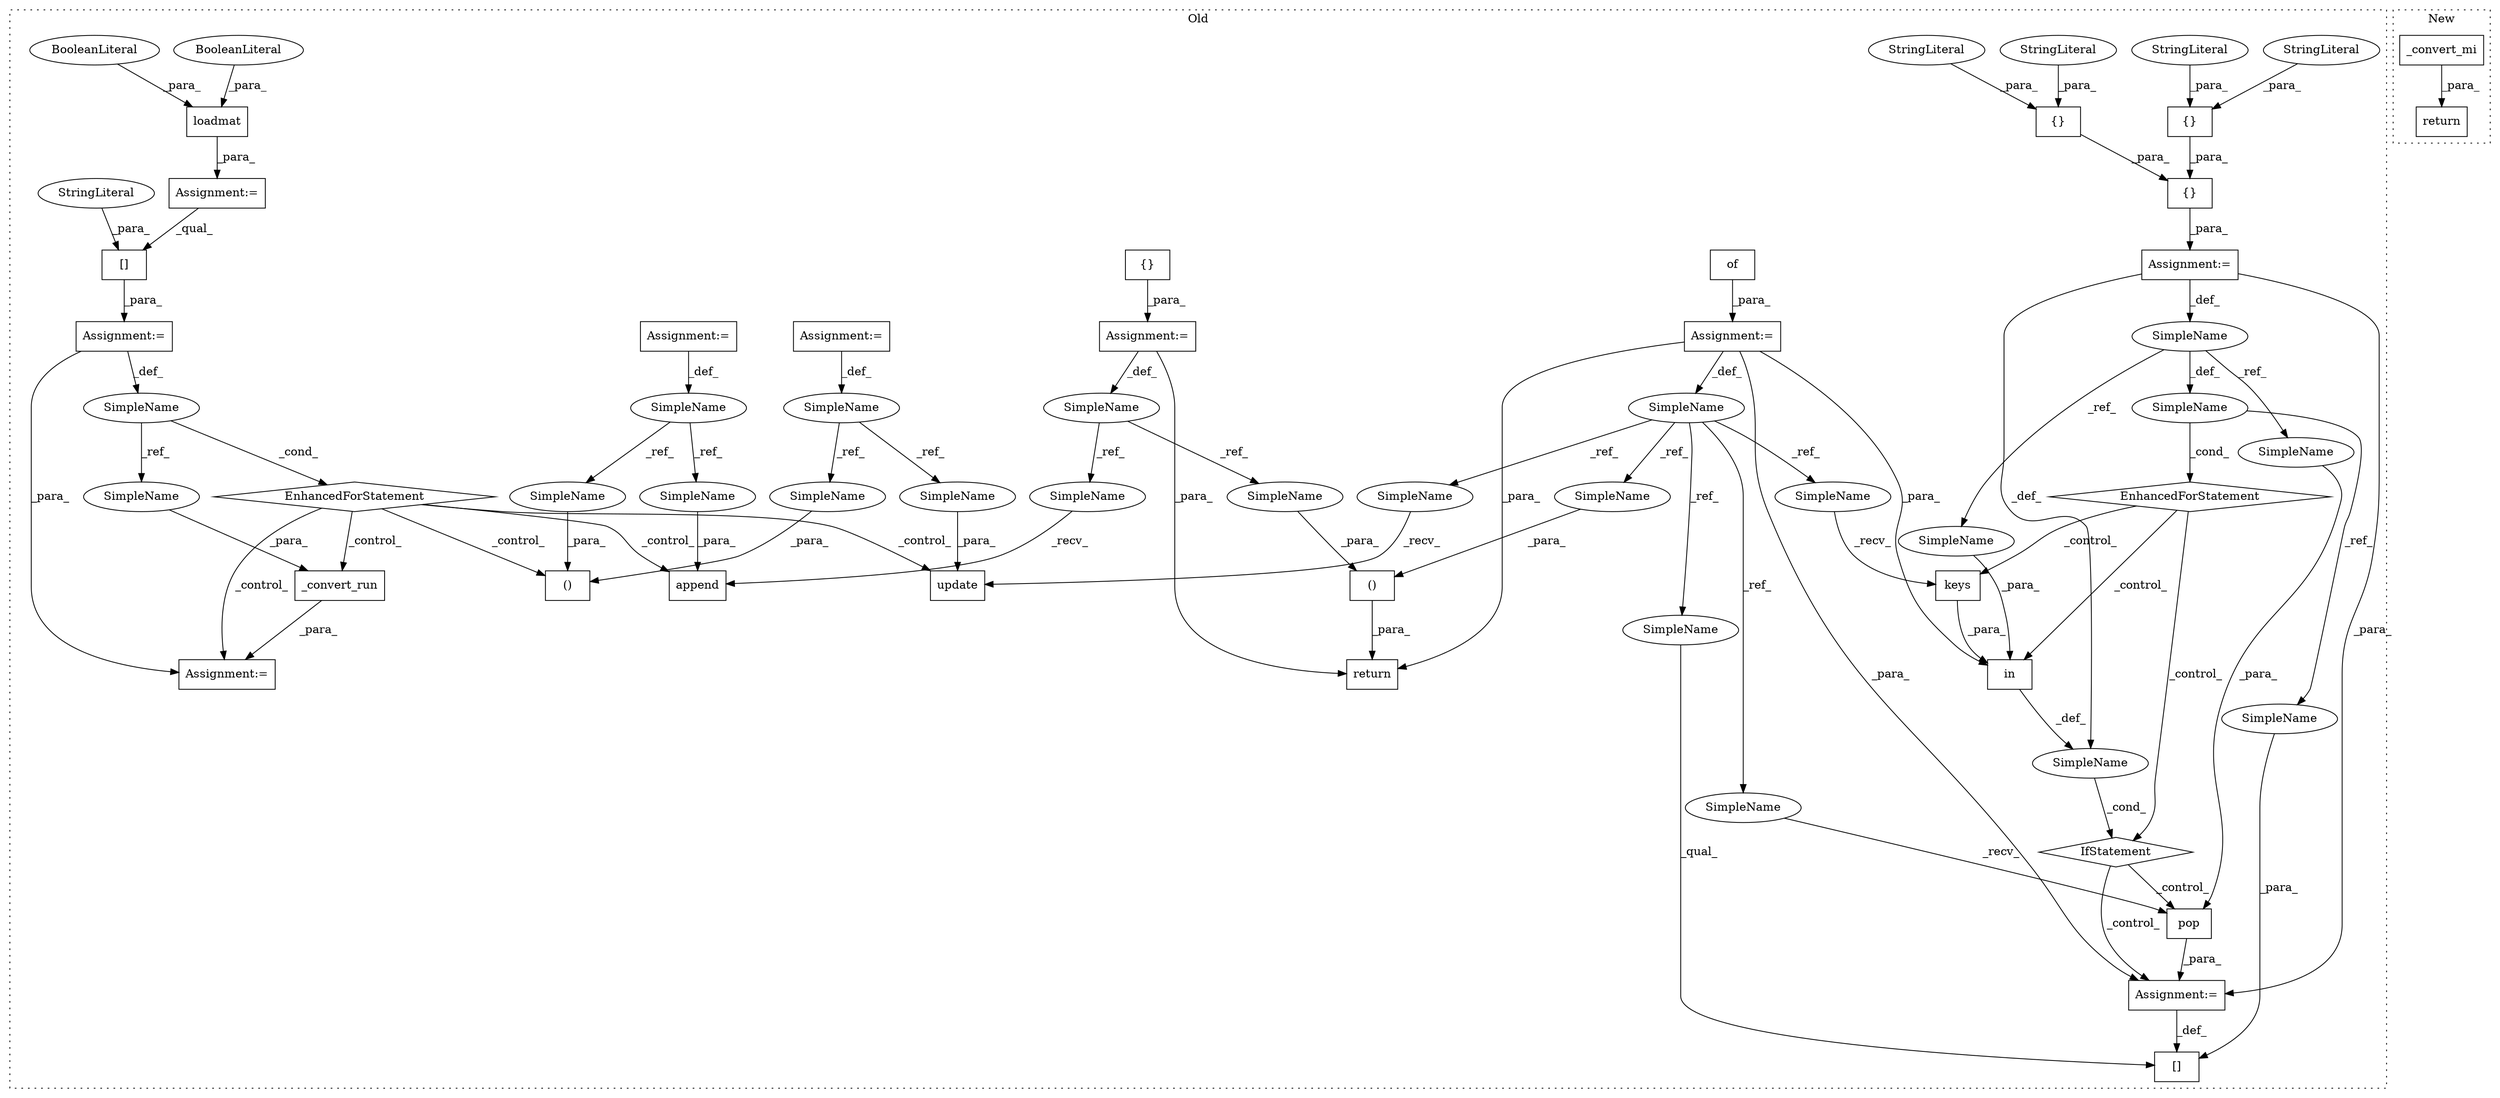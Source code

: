 digraph G {
subgraph cluster0 {
1 [label="_convert_run" a="32" s="6276,6318" l="13,1" shape="box"];
4 [label="EnhancedForStatement" a="70" s="6155,6234" l="57,2" shape="diamond"];
5 [label="()" a="106" s="6255" l="19" shape="box"];
6 [label="SimpleName" a="42" s="5259" l="3" shape="ellipse"];
7 [label="update" a="32" s="6364,6374" l="7,1" shape="box"];
8 [label="SimpleName" a="42" s="5970" l="8" shape="ellipse"];
9 [label="keys" a="32" s="6581" l="6" shape="box"];
10 [label="()" a="106" s="6662" l="25" shape="box"];
11 [label="{}" a="4" s="6517,6543" l="1,1" shape="box"];
12 [label="[]" a="2" s="6599,6611" l="9,1" shape="box"];
13 [label="{}" a="4" s="6491,6515" l="1,1" shape="box"];
14 [label="in" a="105" s="6565" l="22" shape="box"];
15 [label="{}" a="4" s="5962" l="2" shape="box"];
16 [label="EnhancedForStatement" a="70" s="6395,6545" l="68,2" shape="diamond"];
17 [label="{}" a="4" s="6490,6544" l="1,1" shape="box"];
18 [label="SimpleName" a="42" s="6455" l="3" shape="ellipse"];
19 [label="pop" a="32" s="6622,6629" l="4,1" shape="box"];
20 [label="SimpleName" a="42" s="6470" l="3" shape="ellipse"];
21 [label="StringLiteral" a="45" s="6492" l="11" shape="ellipse"];
22 [label="StringLiteral" a="45" s="6518" l="12" shape="ellipse"];
23 [label="StringLiteral" a="45" s="6531" l="12" shape="ellipse"];
24 [label="StringLiteral" a="45" s="6504" l="11" shape="ellipse"];
25 [label="SimpleName" a="42" s="5948" l="4" shape="ellipse"];
26 [label="append" a="32" s="6334,6344" l="7,1" shape="box"];
27 [label="SimpleName" a="42" s="" l="" shape="ellipse"];
28 [label="IfStatement" a="25" s="6555,6587" l="10,2" shape="diamond"];
29 [label="of" a="32" s="5983" l="4" shape="box"];
30 [label="Assignment:=" a="7" s="6085" l="1" shape="box"];
31 [label="Assignment:=" a="7" s="5259" l="3" shape="box"];
32 [label="Assignment:=" a="7" s="6395,6545" l="68,2" shape="box"];
33 [label="Assignment:=" a="7" s="6612" l="1" shape="box"];
34 [label="Assignment:=" a="7" s="6274" l="2" shape="box"];
35 [label="Assignment:=" a="7" s="5952" l="1" shape="box"];
36 [label="Assignment:=" a="7" s="5978" l="1" shape="box"];
37 [label="return" a="41" s="6650" l="12" shape="box"];
38 [label="SimpleName" a="42" s="5313" l="3" shape="ellipse"];
39 [label="Assignment:=" a="7" s="5313" l="3" shape="box"];
40 [label="SimpleName" a="42" s="6216" l="3" shape="ellipse"];
41 [label="loadmat" a="32" s="6086,6113" l="8,1" shape="box"];
42 [label="BooleanLiteral" a="9" s="6103" l="5" shape="ellipse"];
43 [label="BooleanLiteral" a="9" s="6109" l="4" shape="ellipse"];
44 [label="Assignment:=" a="7" s="6155,6234" l="57,2" shape="box"];
45 [label="[]" a="2" s="6222,6233" l="5,1" shape="box"];
46 [label="StringLiteral" a="45" s="6227" l="6" shape="ellipse"];
47 [label="SimpleName" a="42" s="6599" l="8" shape="ellipse"];
48 [label="SimpleName" a="42" s="6679" l="8" shape="ellipse"];
49 [label="SimpleName" a="42" s="6355" l="8" shape="ellipse"];
50 [label="SimpleName" a="42" s="6613" l="8" shape="ellipse"];
51 [label="SimpleName" a="42" s="6572" l="8" shape="ellipse"];
52 [label="SimpleName" a="42" s="6255" l="3" shape="ellipse"];
53 [label="SimpleName" a="42" s="6341" l="3" shape="ellipse"];
54 [label="SimpleName" a="42" s="6608" l="3" shape="ellipse"];
55 [label="SimpleName" a="42" s="6289" l="3" shape="ellipse"];
56 [label="SimpleName" a="42" s="6626" l="3" shape="ellipse"];
57 [label="SimpleName" a="42" s="6565" l="3" shape="ellipse"];
58 [label="SimpleName" a="42" s="6662" l="4" shape="ellipse"];
59 [label="SimpleName" a="42" s="6329" l="4" shape="ellipse"];
60 [label="SimpleName" a="42" s="6271" l="3" shape="ellipse"];
61 [label="SimpleName" a="42" s="6371" l="3" shape="ellipse"];
label = "Old";
style="dotted";
}
subgraph cluster1 {
2 [label="return" a="41" s="4183" l="7" shape="box"];
3 [label="_convert_mi" a="32" s="4190,4230" l="12,1" shape="box"];
label = "New";
style="dotted";
}
1 -> 34 [label="_para_"];
3 -> 2 [label="_para_"];
4 -> 7 [label="_control_"];
4 -> 34 [label="_control_"];
4 -> 5 [label="_control_"];
4 -> 1 [label="_control_"];
4 -> 26 [label="_control_"];
6 -> 61 [label="_ref_"];
6 -> 60 [label="_ref_"];
8 -> 51 [label="_ref_"];
8 -> 50 [label="_ref_"];
8 -> 48 [label="_ref_"];
8 -> 49 [label="_ref_"];
8 -> 47 [label="_ref_"];
9 -> 14 [label="_para_"];
10 -> 37 [label="_para_"];
11 -> 17 [label="_para_"];
13 -> 17 [label="_para_"];
14 -> 27 [label="_def_"];
15 -> 35 [label="_para_"];
16 -> 9 [label="_control_"];
16 -> 14 [label="_control_"];
16 -> 28 [label="_control_"];
17 -> 32 [label="_para_"];
18 -> 56 [label="_ref_"];
18 -> 20 [label="_def_"];
18 -> 57 [label="_ref_"];
19 -> 33 [label="_para_"];
20 -> 16 [label="_cond_"];
20 -> 54 [label="_ref_"];
21 -> 13 [label="_para_"];
22 -> 11 [label="_para_"];
23 -> 11 [label="_para_"];
24 -> 13 [label="_para_"];
25 -> 59 [label="_ref_"];
25 -> 58 [label="_ref_"];
27 -> 28 [label="_cond_"];
28 -> 19 [label="_control_"];
28 -> 33 [label="_control_"];
29 -> 36 [label="_para_"];
30 -> 45 [label="_qual_"];
31 -> 6 [label="_def_"];
32 -> 27 [label="_def_"];
32 -> 18 [label="_def_"];
32 -> 33 [label="_para_"];
33 -> 12 [label="_def_"];
35 -> 25 [label="_def_"];
35 -> 37 [label="_para_"];
36 -> 14 [label="_para_"];
36 -> 33 [label="_para_"];
36 -> 8 [label="_def_"];
36 -> 37 [label="_para_"];
38 -> 53 [label="_ref_"];
38 -> 52 [label="_ref_"];
39 -> 38 [label="_def_"];
40 -> 4 [label="_cond_"];
40 -> 55 [label="_ref_"];
41 -> 30 [label="_para_"];
42 -> 41 [label="_para_"];
43 -> 41 [label="_para_"];
44 -> 40 [label="_def_"];
44 -> 34 [label="_para_"];
45 -> 44 [label="_para_"];
46 -> 45 [label="_para_"];
47 -> 12 [label="_qual_"];
48 -> 10 [label="_para_"];
49 -> 7 [label="_recv_"];
50 -> 19 [label="_recv_"];
51 -> 9 [label="_recv_"];
52 -> 5 [label="_para_"];
53 -> 26 [label="_para_"];
54 -> 12 [label="_para_"];
55 -> 1 [label="_para_"];
56 -> 19 [label="_para_"];
57 -> 14 [label="_para_"];
58 -> 10 [label="_para_"];
59 -> 26 [label="_recv_"];
60 -> 5 [label="_para_"];
61 -> 7 [label="_para_"];
}